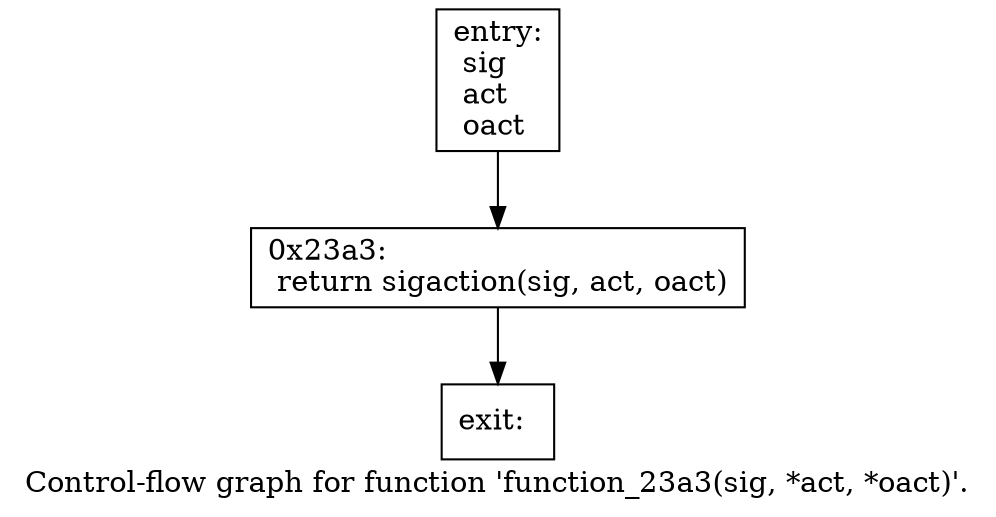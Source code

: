 digraph "Control-flow graph for function 'function_23a3(sig, *act, *oact)'." {
  label="Control-flow graph for function 'function_23a3(sig, *act, *oact)'.";
  node [shape=record];

  Node0770FFF8 [label="{entry:\l  sig\l  act\l  oact\l}"];
  Node0770FFF8 -> Node07710700;
  Node07710700 [label="{0x23a3:\l  return sigaction(sig, act, oact)\l}"];
  Node07710700 -> Node07710280;
  Node07710280 [label="{exit:\l}"];

}
